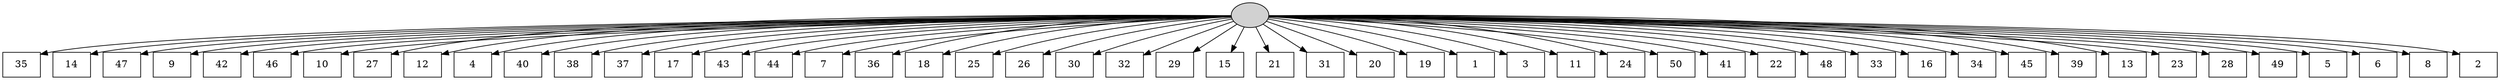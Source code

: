 digraph G {
0[style=filled, fillcolor=grey82, label=""];
1[shape=box,style=filled, fillcolor=white,label="35\n"];
2[shape=box,style=filled, fillcolor=white,label="14\n"];
3[shape=box,style=filled, fillcolor=white,label="47\n"];
4[shape=box,style=filled, fillcolor=white,label="9\n"];
5[shape=box,style=filled, fillcolor=white,label="42\n"];
6[shape=box,style=filled, fillcolor=white,label="46\n"];
7[shape=box,style=filled, fillcolor=white,label="10\n"];
8[shape=box,style=filled, fillcolor=white,label="27\n"];
9[shape=box,style=filled, fillcolor=white,label="12\n"];
10[shape=box,style=filled, fillcolor=white,label="4\n"];
11[shape=box,style=filled, fillcolor=white,label="40\n"];
12[shape=box,style=filled, fillcolor=white,label="38\n"];
13[shape=box,style=filled, fillcolor=white,label="37\n"];
14[shape=box,style=filled, fillcolor=white,label="17\n"];
15[shape=box,style=filled, fillcolor=white,label="43\n"];
16[shape=box,style=filled, fillcolor=white,label="44\n"];
17[shape=box,style=filled, fillcolor=white,label="7\n"];
18[shape=box,style=filled, fillcolor=white,label="36\n"];
19[shape=box,style=filled, fillcolor=white,label="18\n"];
20[shape=box,style=filled, fillcolor=white,label="25\n"];
21[shape=box,style=filled, fillcolor=white,label="26\n"];
22[shape=box,style=filled, fillcolor=white,label="30\n"];
23[shape=box,style=filled, fillcolor=white,label="32\n"];
24[shape=box,style=filled, fillcolor=white,label="29\n"];
25[shape=box,style=filled, fillcolor=white,label="15\n"];
26[shape=box,style=filled, fillcolor=white,label="21\n"];
27[shape=box,style=filled, fillcolor=white,label="31\n"];
28[shape=box,style=filled, fillcolor=white,label="20\n"];
29[shape=box,style=filled, fillcolor=white,label="19\n"];
30[shape=box,style=filled, fillcolor=white,label="1\n"];
31[shape=box,style=filled, fillcolor=white,label="3\n"];
32[shape=box,style=filled, fillcolor=white,label="11\n"];
33[shape=box,style=filled, fillcolor=white,label="24\n"];
34[shape=box,style=filled, fillcolor=white,label="50\n"];
35[shape=box,style=filled, fillcolor=white,label="41\n"];
36[shape=box,style=filled, fillcolor=white,label="22\n"];
37[shape=box,style=filled, fillcolor=white,label="48\n"];
38[shape=box,style=filled, fillcolor=white,label="33\n"];
39[shape=box,style=filled, fillcolor=white,label="16\n"];
40[shape=box,style=filled, fillcolor=white,label="34\n"];
41[shape=box,style=filled, fillcolor=white,label="45\n"];
42[shape=box,style=filled, fillcolor=white,label="39\n"];
43[shape=box,style=filled, fillcolor=white,label="13\n"];
44[shape=box,style=filled, fillcolor=white,label="23\n"];
45[shape=box,style=filled, fillcolor=white,label="28\n"];
46[shape=box,style=filled, fillcolor=white,label="49\n"];
47[shape=box,style=filled, fillcolor=white,label="5\n"];
48[shape=box,style=filled, fillcolor=white,label="6\n"];
49[shape=box,style=filled, fillcolor=white,label="8\n"];
50[shape=box,style=filled, fillcolor=white,label="2\n"];
0->1 ;
0->2 ;
0->3 ;
0->4 ;
0->5 ;
0->6 ;
0->7 ;
0->8 ;
0->9 ;
0->10 ;
0->11 ;
0->12 ;
0->13 ;
0->14 ;
0->15 ;
0->16 ;
0->17 ;
0->18 ;
0->19 ;
0->20 ;
0->21 ;
0->22 ;
0->23 ;
0->24 ;
0->25 ;
0->26 ;
0->27 ;
0->28 ;
0->29 ;
0->30 ;
0->31 ;
0->32 ;
0->33 ;
0->34 ;
0->35 ;
0->36 ;
0->37 ;
0->38 ;
0->39 ;
0->40 ;
0->41 ;
0->42 ;
0->43 ;
0->44 ;
0->45 ;
0->46 ;
0->47 ;
0->48 ;
0->49 ;
0->50 ;
}

